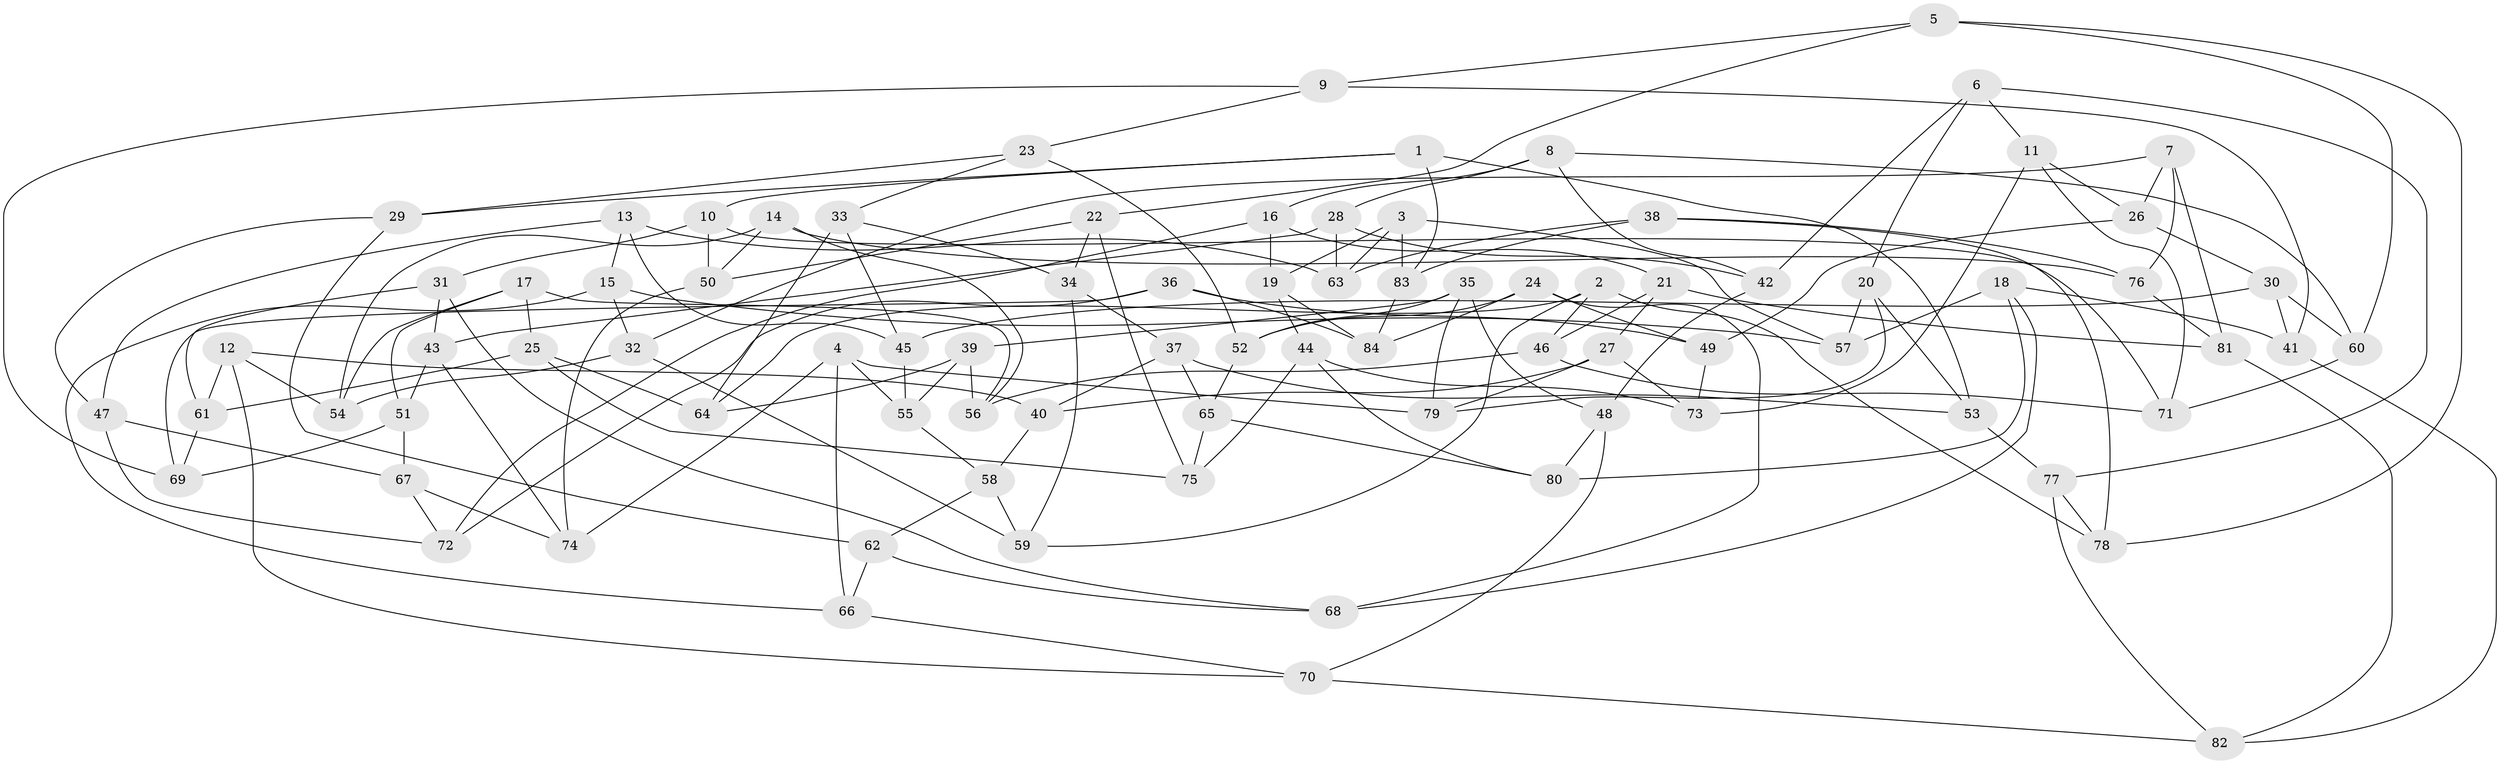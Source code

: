 // coarse degree distribution, {6: 0.6, 4: 0.32, 5: 0.08}
// Generated by graph-tools (version 1.1) at 2025/42/03/06/25 10:42:23]
// undirected, 84 vertices, 168 edges
graph export_dot {
graph [start="1"]
  node [color=gray90,style=filled];
  1;
  2;
  3;
  4;
  5;
  6;
  7;
  8;
  9;
  10;
  11;
  12;
  13;
  14;
  15;
  16;
  17;
  18;
  19;
  20;
  21;
  22;
  23;
  24;
  25;
  26;
  27;
  28;
  29;
  30;
  31;
  32;
  33;
  34;
  35;
  36;
  37;
  38;
  39;
  40;
  41;
  42;
  43;
  44;
  45;
  46;
  47;
  48;
  49;
  50;
  51;
  52;
  53;
  54;
  55;
  56;
  57;
  58;
  59;
  60;
  61;
  62;
  63;
  64;
  65;
  66;
  67;
  68;
  69;
  70;
  71;
  72;
  73;
  74;
  75;
  76;
  77;
  78;
  79;
  80;
  81;
  82;
  83;
  84;
  1 -- 83;
  1 -- 10;
  1 -- 53;
  1 -- 29;
  2 -- 59;
  2 -- 64;
  2 -- 46;
  2 -- 78;
  3 -- 57;
  3 -- 63;
  3 -- 83;
  3 -- 19;
  4 -- 74;
  4 -- 79;
  4 -- 66;
  4 -- 55;
  5 -- 22;
  5 -- 9;
  5 -- 60;
  5 -- 78;
  6 -- 11;
  6 -- 20;
  6 -- 77;
  6 -- 42;
  7 -- 81;
  7 -- 26;
  7 -- 76;
  7 -- 32;
  8 -- 42;
  8 -- 60;
  8 -- 16;
  8 -- 28;
  9 -- 69;
  9 -- 41;
  9 -- 23;
  10 -- 50;
  10 -- 31;
  10 -- 71;
  11 -- 26;
  11 -- 71;
  11 -- 73;
  12 -- 70;
  12 -- 54;
  12 -- 61;
  12 -- 40;
  13 -- 47;
  13 -- 15;
  13 -- 63;
  13 -- 45;
  14 -- 76;
  14 -- 56;
  14 -- 54;
  14 -- 50;
  15 -- 57;
  15 -- 66;
  15 -- 32;
  16 -- 72;
  16 -- 21;
  16 -- 19;
  17 -- 56;
  17 -- 54;
  17 -- 51;
  17 -- 25;
  18 -- 41;
  18 -- 68;
  18 -- 57;
  18 -- 80;
  19 -- 44;
  19 -- 84;
  20 -- 53;
  20 -- 57;
  20 -- 79;
  21 -- 27;
  21 -- 81;
  21 -- 46;
  22 -- 75;
  22 -- 34;
  22 -- 50;
  23 -- 52;
  23 -- 29;
  23 -- 33;
  24 -- 68;
  24 -- 49;
  24 -- 84;
  24 -- 52;
  25 -- 75;
  25 -- 61;
  25 -- 64;
  26 -- 30;
  26 -- 49;
  27 -- 79;
  27 -- 40;
  27 -- 73;
  28 -- 42;
  28 -- 63;
  28 -- 43;
  29 -- 47;
  29 -- 62;
  30 -- 60;
  30 -- 41;
  30 -- 45;
  31 -- 61;
  31 -- 68;
  31 -- 43;
  32 -- 59;
  32 -- 54;
  33 -- 45;
  33 -- 34;
  33 -- 64;
  34 -- 59;
  34 -- 37;
  35 -- 52;
  35 -- 48;
  35 -- 39;
  35 -- 79;
  36 -- 84;
  36 -- 69;
  36 -- 72;
  36 -- 49;
  37 -- 65;
  37 -- 40;
  37 -- 53;
  38 -- 63;
  38 -- 83;
  38 -- 76;
  38 -- 78;
  39 -- 56;
  39 -- 64;
  39 -- 55;
  40 -- 58;
  41 -- 82;
  42 -- 48;
  43 -- 74;
  43 -- 51;
  44 -- 80;
  44 -- 73;
  44 -- 75;
  45 -- 55;
  46 -- 71;
  46 -- 56;
  47 -- 67;
  47 -- 72;
  48 -- 80;
  48 -- 70;
  49 -- 73;
  50 -- 74;
  51 -- 69;
  51 -- 67;
  52 -- 65;
  53 -- 77;
  55 -- 58;
  58 -- 62;
  58 -- 59;
  60 -- 71;
  61 -- 69;
  62 -- 68;
  62 -- 66;
  65 -- 75;
  65 -- 80;
  66 -- 70;
  67 -- 72;
  67 -- 74;
  70 -- 82;
  76 -- 81;
  77 -- 82;
  77 -- 78;
  81 -- 82;
  83 -- 84;
}
